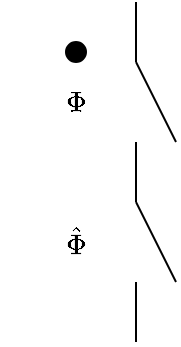 <mxfile version="13.5.7" type="device"><diagram id="872uKioRARM5Xow1mhJC" name="Page-1"><mxGraphModel dx="347" dy="206" grid="1" gridSize="10" guides="1" tooltips="1" connect="1" arrows="1" fold="1" page="1" pageScale="1" pageWidth="850" pageHeight="1100" math="1" shadow="0"><root><mxCell id="0"/><mxCell id="1" parent="0"/><mxCell id="SRCcgD1_TzXvDrFZ4Ygb-31" value="" style="endArrow=none;html=1;" edge="1" parent="1"><mxGeometry width="50" height="50" relative="1" as="geometry"><mxPoint x="280" y="160" as="sourcePoint"/><mxPoint x="280" y="130" as="targetPoint"/></mxGeometry></mxCell><mxCell id="SRCcgD1_TzXvDrFZ4Ygb-32" value="" style="endArrow=none;html=1;" edge="1" parent="1"><mxGeometry width="50" height="50" relative="1" as="geometry"><mxPoint x="280" y="160" as="sourcePoint"/><mxPoint x="300" y="200" as="targetPoint"/></mxGeometry></mxCell><mxCell id="SRCcgD1_TzXvDrFZ4Ygb-35" value="" style="endArrow=none;html=1;" edge="1" parent="1"><mxGeometry width="50" height="50" relative="1" as="geometry"><mxPoint x="280" y="230" as="sourcePoint"/><mxPoint x="280" y="200" as="targetPoint"/></mxGeometry></mxCell><mxCell id="SRCcgD1_TzXvDrFZ4Ygb-36" value="" style="endArrow=none;html=1;" edge="1" parent="1"><mxGeometry width="50" height="50" relative="1" as="geometry"><mxPoint x="280" y="230" as="sourcePoint"/><mxPoint x="300" y="270" as="targetPoint"/></mxGeometry></mxCell><mxCell id="SRCcgD1_TzXvDrFZ4Ygb-37" value="" style="endArrow=none;html=1;" edge="1" parent="1"><mxGeometry width="50" height="50" relative="1" as="geometry"><mxPoint x="280" y="270" as="sourcePoint"/><mxPoint x="280" y="300" as="targetPoint"/></mxGeometry></mxCell><mxCell id="SRCcgD1_TzXvDrFZ4Ygb-39" value="$$\Phi$$" style="text;html=1;strokeColor=none;fillColor=none;align=center;verticalAlign=middle;whiteSpace=wrap;rounded=0;" vertex="1" parent="1"><mxGeometry x="230" y="170" width="40" height="20" as="geometry"/></mxCell><mxCell id="SRCcgD1_TzXvDrFZ4Ygb-40" value="$$\hat{\Phi}$$" style="text;html=1;strokeColor=none;fillColor=none;align=center;verticalAlign=middle;whiteSpace=wrap;rounded=0;" vertex="1" parent="1"><mxGeometry x="230" y="240" width="40" height="20" as="geometry"/></mxCell><mxCell id="SRCcgD1_TzXvDrFZ4Ygb-41" value="" style="ellipse;whiteSpace=wrap;html=1;aspect=fixed;fillColor=#000000;" vertex="1" parent="1"><mxGeometry x="245" y="150" width="10" height="10" as="geometry"/></mxCell></root></mxGraphModel></diagram></mxfile>
